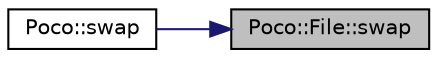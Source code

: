 digraph "Poco::File::swap"
{
 // LATEX_PDF_SIZE
  edge [fontname="Helvetica",fontsize="10",labelfontname="Helvetica",labelfontsize="10"];
  node [fontname="Helvetica",fontsize="10",shape=record];
  rankdir="RL";
  Node1 [label="Poco::File::swap",height=0.2,width=0.4,color="black", fillcolor="grey75", style="filled", fontcolor="black",tooltip="Assignment operator."];
  Node1 -> Node2 [dir="back",color="midnightblue",fontsize="10",style="solid",fontname="Helvetica"];
  Node2 [label="Poco::swap",height=0.2,width=0.4,color="black", fillcolor="white", style="filled",URL="$namespacePoco.html#aa4cbb68e47a81cac03faa345f8449c90",tooltip=" "];
}
